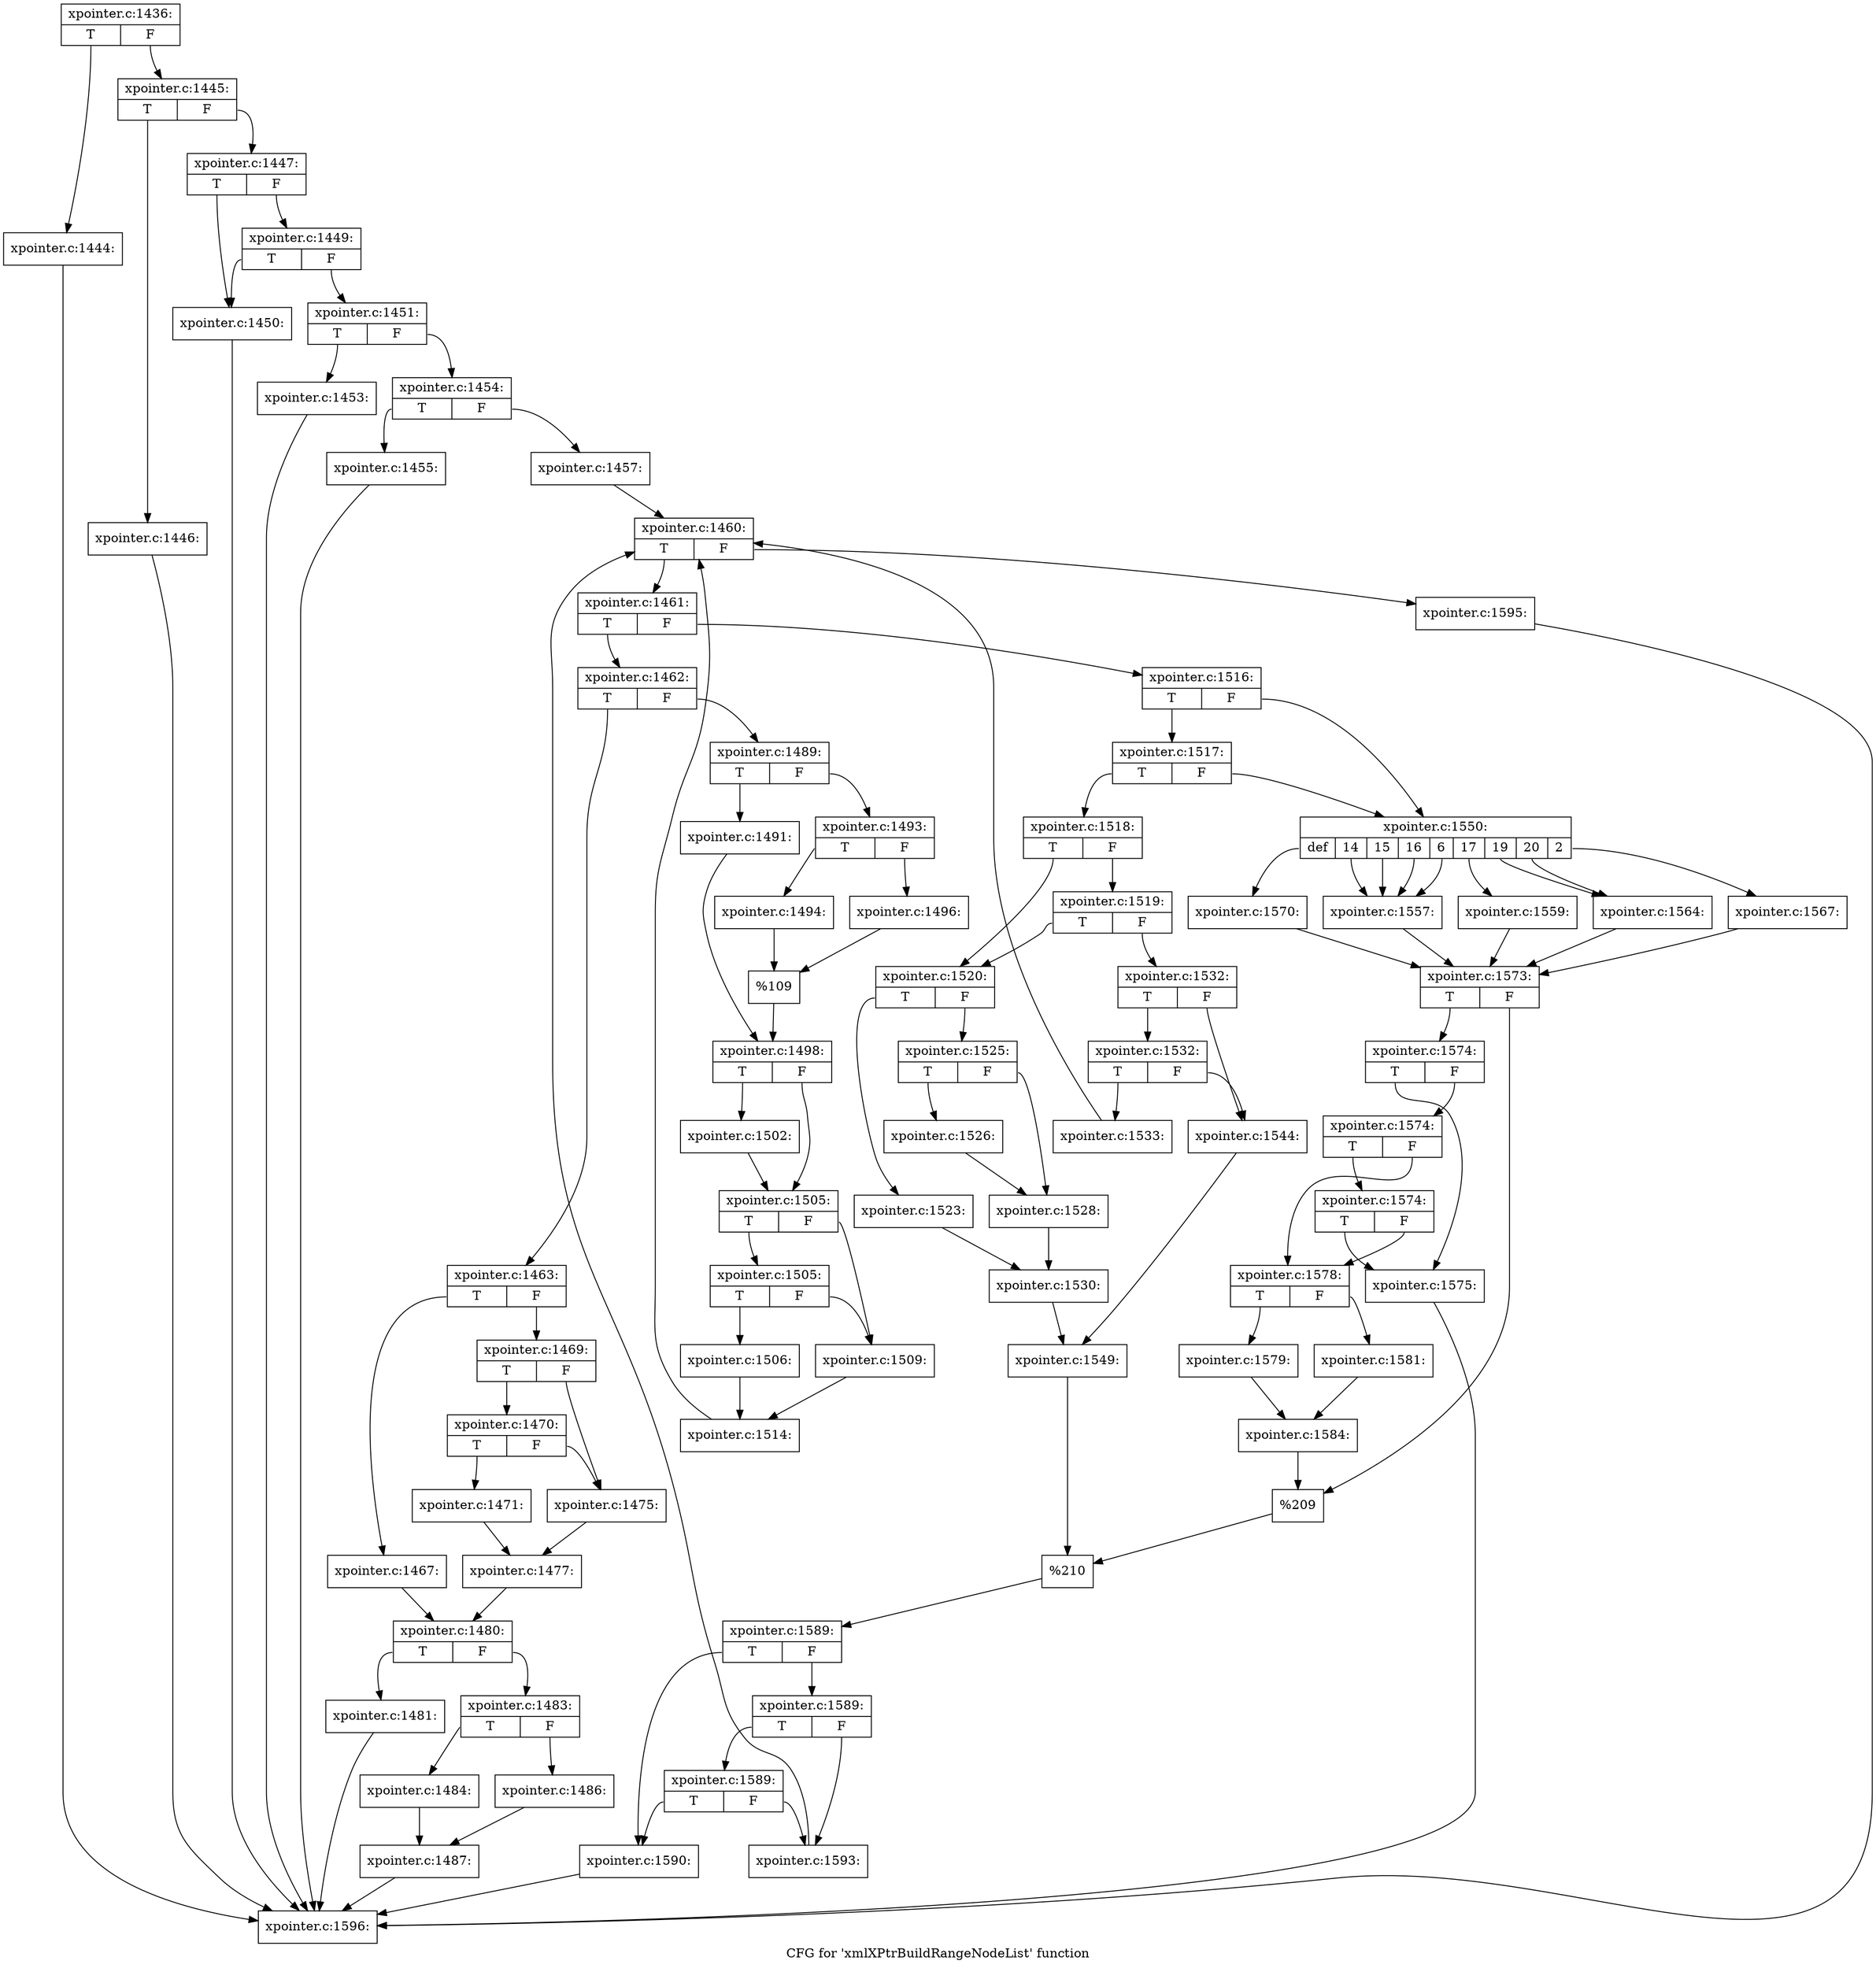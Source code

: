 digraph "CFG for 'xmlXPtrBuildRangeNodeList' function" {
	label="CFG for 'xmlXPtrBuildRangeNodeList' function";

	Node0x521e110 [shape=record,label="{xpointer.c:1436:|{<s0>T|<s1>F}}"];
	Node0x521e110:s0 -> Node0x5223aa0;
	Node0x521e110:s1 -> Node0x5223af0;
	Node0x5223aa0 [shape=record,label="{xpointer.c:1444:}"];
	Node0x5223aa0 -> Node0x521dbd0;
	Node0x5223af0 [shape=record,label="{xpointer.c:1445:|{<s0>T|<s1>F}}"];
	Node0x5223af0:s0 -> Node0x5223f50;
	Node0x5223af0:s1 -> Node0x5223fa0;
	Node0x5223f50 [shape=record,label="{xpointer.c:1446:}"];
	Node0x5223f50 -> Node0x521dbd0;
	Node0x5223fa0 [shape=record,label="{xpointer.c:1447:|{<s0>T|<s1>F}}"];
	Node0x5223fa0:s0 -> Node0x5224860;
	Node0x5223fa0:s1 -> Node0x5224900;
	Node0x5224900 [shape=record,label="{xpointer.c:1449:|{<s0>T|<s1>F}}"];
	Node0x5224900:s0 -> Node0x5224860;
	Node0x5224900:s1 -> Node0x52248b0;
	Node0x5224860 [shape=record,label="{xpointer.c:1450:}"];
	Node0x5224860 -> Node0x521dbd0;
	Node0x52248b0 [shape=record,label="{xpointer.c:1451:|{<s0>T|<s1>F}}"];
	Node0x52248b0:s0 -> Node0x52253f0;
	Node0x52248b0:s1 -> Node0x5225440;
	Node0x52253f0 [shape=record,label="{xpointer.c:1453:}"];
	Node0x52253f0 -> Node0x521dbd0;
	Node0x5225440 [shape=record,label="{xpointer.c:1454:|{<s0>T|<s1>F}}"];
	Node0x5225440:s0 -> Node0x5225a30;
	Node0x5225440:s1 -> Node0x5225a80;
	Node0x5225a30 [shape=record,label="{xpointer.c:1455:}"];
	Node0x5225a30 -> Node0x521dbd0;
	Node0x5225a80 [shape=record,label="{xpointer.c:1457:}"];
	Node0x5225a80 -> Node0x5226650;
	Node0x5226650 [shape=record,label="{xpointer.c:1460:|{<s0>T|<s1>F}}"];
	Node0x5226650:s0 -> Node0x5226a40;
	Node0x5226650:s1 -> Node0x5226870;
	Node0x5226a40 [shape=record,label="{xpointer.c:1461:|{<s0>T|<s1>F}}"];
	Node0x5226a40:s0 -> Node0x5226c00;
	Node0x5226a40:s1 -> Node0x5226ca0;
	Node0x5226c00 [shape=record,label="{xpointer.c:1462:|{<s0>T|<s1>F}}"];
	Node0x5226c00:s0 -> Node0x5226fe0;
	Node0x5226c00:s1 -> Node0x5227080;
	Node0x5226fe0 [shape=record,label="{xpointer.c:1463:|{<s0>T|<s1>F}}"];
	Node0x5226fe0:s0 -> Node0x5227c90;
	Node0x5226fe0:s1 -> Node0x5227d30;
	Node0x5227c90 [shape=record,label="{xpointer.c:1467:}"];
	Node0x5227c90 -> Node0x5227ce0;
	Node0x5227d30 [shape=record,label="{xpointer.c:1469:|{<s0>T|<s1>F}}"];
	Node0x5227d30:s0 -> Node0x5228e50;
	Node0x5227d30:s1 -> Node0x5228e00;
	Node0x5228e50 [shape=record,label="{xpointer.c:1470:|{<s0>T|<s1>F}}"];
	Node0x5228e50:s0 -> Node0x5228980;
	Node0x5228e50:s1 -> Node0x5228e00;
	Node0x5228980 [shape=record,label="{xpointer.c:1471:}"];
	Node0x5228980 -> Node0x5228cb0;
	Node0x5228e00 [shape=record,label="{xpointer.c:1475:}"];
	Node0x5228e00 -> Node0x5228cb0;
	Node0x5228cb0 [shape=record,label="{xpointer.c:1477:}"];
	Node0x5228cb0 -> Node0x5227ce0;
	Node0x5227ce0 [shape=record,label="{xpointer.c:1480:|{<s0>T|<s1>F}}"];
	Node0x5227ce0:s0 -> Node0x522a1c0;
	Node0x5227ce0:s1 -> Node0x522a210;
	Node0x522a1c0 [shape=record,label="{xpointer.c:1481:}"];
	Node0x522a1c0 -> Node0x521dbd0;
	Node0x522a210 [shape=record,label="{xpointer.c:1483:|{<s0>T|<s1>F}}"];
	Node0x522a210:s0 -> Node0x522a6c0;
	Node0x522a210:s1 -> Node0x522a760;
	Node0x522a6c0 [shape=record,label="{xpointer.c:1484:}"];
	Node0x522a6c0 -> Node0x522a710;
	Node0x522a760 [shape=record,label="{xpointer.c:1486:}"];
	Node0x522a760 -> Node0x522a710;
	Node0x522a710 [shape=record,label="{xpointer.c:1487:}"];
	Node0x522a710 -> Node0x521dbd0;
	Node0x5227080 [shape=record,label="{xpointer.c:1489:|{<s0>T|<s1>F}}"];
	Node0x5227080:s0 -> Node0x522b000;
	Node0x5227080:s1 -> Node0x522b2e0;
	Node0x522b000 [shape=record,label="{xpointer.c:1491:}"];
	Node0x522b000 -> Node0x522b330;
	Node0x522b2e0 [shape=record,label="{xpointer.c:1493:|{<s0>T|<s1>F}}"];
	Node0x522b2e0:s0 -> Node0x522bb40;
	Node0x522b2e0:s1 -> Node0x522bbe0;
	Node0x522bb40 [shape=record,label="{xpointer.c:1494:}"];
	Node0x522bb40 -> Node0x522bb90;
	Node0x522bbe0 [shape=record,label="{xpointer.c:1496:}"];
	Node0x522bbe0 -> Node0x522bb90;
	Node0x522bb90 [shape=record,label="{%109}"];
	Node0x522bb90 -> Node0x522b330;
	Node0x522b330 [shape=record,label="{xpointer.c:1498:|{<s0>T|<s1>F}}"];
	Node0x522b330:s0 -> Node0x522c6d0;
	Node0x522b330:s1 -> Node0x522c720;
	Node0x522c6d0 [shape=record,label="{xpointer.c:1502:}"];
	Node0x522c6d0 -> Node0x522c720;
	Node0x522c720 [shape=record,label="{xpointer.c:1505:|{<s0>T|<s1>F}}"];
	Node0x522c720:s0 -> Node0x522d0a0;
	Node0x522c720:s1 -> Node0x522d050;
	Node0x522d0a0 [shape=record,label="{xpointer.c:1505:|{<s0>T|<s1>F}}"];
	Node0x522d0a0:s0 -> Node0x522cfb0;
	Node0x522d0a0:s1 -> Node0x522d050;
	Node0x522cfb0 [shape=record,label="{xpointer.c:1506:}"];
	Node0x522cfb0 -> Node0x522d000;
	Node0x522d050 [shape=record,label="{xpointer.c:1509:}"];
	Node0x522d050 -> Node0x522d000;
	Node0x522d000 [shape=record,label="{xpointer.c:1514:}"];
	Node0x522d000 -> Node0x5226650;
	Node0x5226ca0 [shape=record,label="{xpointer.c:1516:|{<s0>T|<s1>F}}"];
	Node0x5226ca0:s0 -> Node0x522e1a0;
	Node0x5226ca0:s1 -> Node0x522e150;
	Node0x522e1a0 [shape=record,label="{xpointer.c:1517:|{<s0>T|<s1>F}}"];
	Node0x522e1a0:s0 -> Node0x5227030;
	Node0x522e1a0:s1 -> Node0x522e150;
	Node0x5227030 [shape=record,label="{xpointer.c:1518:|{<s0>T|<s1>F}}"];
	Node0x5227030:s0 -> Node0x522e770;
	Node0x5227030:s1 -> Node0x522e860;
	Node0x522e860 [shape=record,label="{xpointer.c:1519:|{<s0>T|<s1>F}}"];
	Node0x522e860:s0 -> Node0x522e770;
	Node0x522e860:s1 -> Node0x522e810;
	Node0x522e770 [shape=record,label="{xpointer.c:1520:|{<s0>T|<s1>F}}"];
	Node0x522e770:s0 -> Node0x522f2b0;
	Node0x522e770:s1 -> Node0x522f350;
	Node0x522f2b0 [shape=record,label="{xpointer.c:1523:}"];
	Node0x522f2b0 -> Node0x522f300;
	Node0x522f350 [shape=record,label="{xpointer.c:1525:|{<s0>T|<s1>F}}"];
	Node0x522f350:s0 -> Node0x522f9f0;
	Node0x522f350:s1 -> Node0x522fa40;
	Node0x522f9f0 [shape=record,label="{xpointer.c:1526:}"];
	Node0x522f9f0 -> Node0x522fa40;
	Node0x522fa40 [shape=record,label="{xpointer.c:1528:}"];
	Node0x522fa40 -> Node0x522f300;
	Node0x522f300 [shape=record,label="{xpointer.c:1530:}"];
	Node0x522f300 -> Node0x522e7c0;
	Node0x522e810 [shape=record,label="{xpointer.c:1532:|{<s0>T|<s1>F}}"];
	Node0x522e810:s0 -> Node0x52310d0;
	Node0x522e810:s1 -> Node0x5231080;
	Node0x52310d0 [shape=record,label="{xpointer.c:1532:|{<s0>T|<s1>F}}"];
	Node0x52310d0:s0 -> Node0x5230ad0;
	Node0x52310d0:s1 -> Node0x5231080;
	Node0x5230ad0 [shape=record,label="{xpointer.c:1533:}"];
	Node0x5230ad0 -> Node0x5226650;
	Node0x5231080 [shape=record,label="{xpointer.c:1544:}"];
	Node0x5231080 -> Node0x522e7c0;
	Node0x522e7c0 [shape=record,label="{xpointer.c:1549:}"];
	Node0x522e7c0 -> Node0x522e100;
	Node0x522e150 [shape=record,label="{xpointer.c:1550:|{<s0>def|<s1>14|<s2>15|<s3>16|<s4>6|<s5>17|<s6>19|<s7>20|<s8>2}}"];
	Node0x522e150:s0 -> Node0x5232d20;
	Node0x522e150:s1 -> Node0x5233020;
	Node0x522e150:s2 -> Node0x5233020;
	Node0x522e150:s3 -> Node0x5233020;
	Node0x522e150:s4 -> Node0x5233020;
	Node0x522e150:s5 -> Node0x5233100;
	Node0x522e150:s6 -> Node0x5233480;
	Node0x522e150:s7 -> Node0x5233480;
	Node0x522e150:s8 -> Node0x5233560;
	Node0x5233020 [shape=record,label="{xpointer.c:1557:}"];
	Node0x5233020 -> Node0x5232b10;
	Node0x5233100 [shape=record,label="{xpointer.c:1559:}"];
	Node0x5233100 -> Node0x5232b10;
	Node0x5233480 [shape=record,label="{xpointer.c:1564:}"];
	Node0x5233480 -> Node0x5232b10;
	Node0x5233560 [shape=record,label="{xpointer.c:1567:}"];
	Node0x5233560 -> Node0x5232b10;
	Node0x5232d20 [shape=record,label="{xpointer.c:1570:}"];
	Node0x5232d20 -> Node0x5232b10;
	Node0x5232b10 [shape=record,label="{xpointer.c:1573:|{<s0>T|<s1>F}}"];
	Node0x5232b10:s0 -> Node0x5233ca0;
	Node0x5232b10:s1 -> Node0x5233cf0;
	Node0x5233ca0 [shape=record,label="{xpointer.c:1574:|{<s0>T|<s1>F}}"];
	Node0x5233ca0:s0 -> Node0x5234030;
	Node0x5233ca0:s1 -> Node0x52340d0;
	Node0x52340d0 [shape=record,label="{xpointer.c:1574:|{<s0>T|<s1>F}}"];
	Node0x52340d0:s0 -> Node0x5234380;
	Node0x52340d0:s1 -> Node0x5234080;
	Node0x5234380 [shape=record,label="{xpointer.c:1574:|{<s0>T|<s1>F}}"];
	Node0x5234380:s0 -> Node0x5234030;
	Node0x5234380:s1 -> Node0x5234080;
	Node0x5234030 [shape=record,label="{xpointer.c:1575:}"];
	Node0x5234030 -> Node0x521dbd0;
	Node0x5234080 [shape=record,label="{xpointer.c:1578:|{<s0>T|<s1>F}}"];
	Node0x5234080:s0 -> Node0x5234ca0;
	Node0x5234080:s1 -> Node0x5234d40;
	Node0x5234ca0 [shape=record,label="{xpointer.c:1579:}"];
	Node0x5234ca0 -> Node0x5234cf0;
	Node0x5234d40 [shape=record,label="{xpointer.c:1581:}"];
	Node0x5234d40 -> Node0x5234cf0;
	Node0x5234cf0 [shape=record,label="{xpointer.c:1584:}"];
	Node0x5234cf0 -> Node0x5233cf0;
	Node0x5233cf0 [shape=record,label="{%209}"];
	Node0x5233cf0 -> Node0x522e100;
	Node0x522e100 [shape=record,label="{%210}"];
	Node0x522e100 -> Node0x5226c50;
	Node0x5226c50 [shape=record,label="{xpointer.c:1589:|{<s0>T|<s1>F}}"];
	Node0x5226c50:s0 -> Node0x5235960;
	Node0x5226c50:s1 -> Node0x5235a00;
	Node0x5235a00 [shape=record,label="{xpointer.c:1589:|{<s0>T|<s1>F}}"];
	Node0x5235a00:s0 -> Node0x5235d10;
	Node0x5235a00:s1 -> Node0x52359b0;
	Node0x5235d10 [shape=record,label="{xpointer.c:1589:|{<s0>T|<s1>F}}"];
	Node0x5235d10:s0 -> Node0x5235960;
	Node0x5235d10:s1 -> Node0x52359b0;
	Node0x5235960 [shape=record,label="{xpointer.c:1590:}"];
	Node0x5235960 -> Node0x521dbd0;
	Node0x52359b0 [shape=record,label="{xpointer.c:1593:}"];
	Node0x52359b0 -> Node0x5226650;
	Node0x5226870 [shape=record,label="{xpointer.c:1595:}"];
	Node0x5226870 -> Node0x521dbd0;
	Node0x521dbd0 [shape=record,label="{xpointer.c:1596:}"];
}
